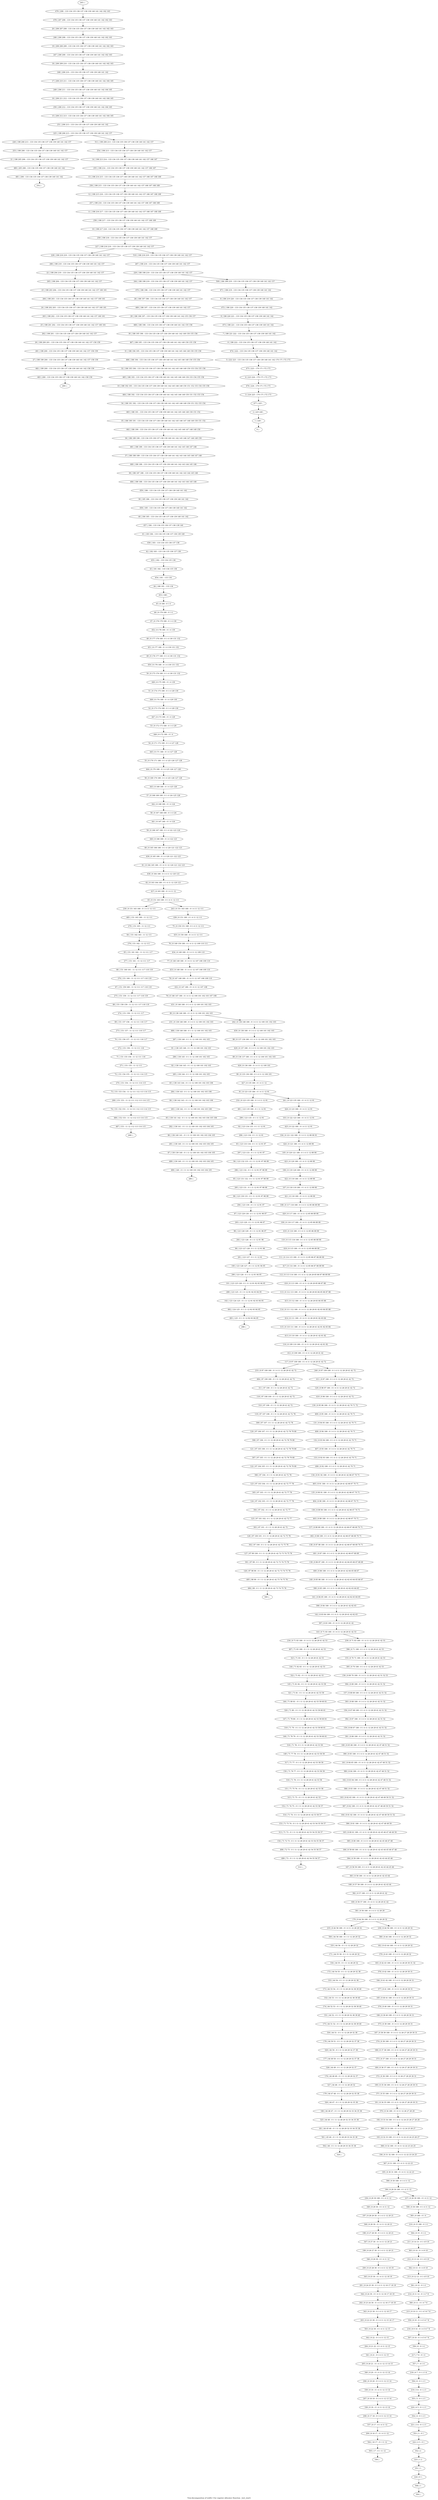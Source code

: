digraph G {
graph [label="Tree-decomposition of width 3 for register allocator (function _test_start)"]
0[label="0 | : "];
1[label="1 | 226 : "];
2[label="2 | 225 226 : "];
3[label="3 | 224 225 : 170 171 172 173 "];
4[label="4 | 223 224 : 170 171 172 173 "];
5[label="5 | 222 223 : 133 134 135 136 137 138 139 140 141 142 170 171 172 173 "];
6[label="6 | 186 222 : 133 134 135 136 137 138 139 140 141 142 "];
7[label="7 | 186 221 222 : 133 134 135 136 137 138 139 140 141 142 "];
8[label="8 | 186 220 221 : 133 134 135 136 137 138 139 140 141 142 "];
9[label="9 | 186 219 220 : 133 134 135 136 137 138 139 140 141 142 "];
10[label="10 | 198 217 218 : 133 134 135 136 137 138 139 140 141 142 157 168 169 "];
11[label="11 | 198 216 217 : 133 134 135 136 137 138 139 140 141 142 157 166 167 168 169 "];
12[label="12 | 198 215 216 : 133 134 135 136 137 138 139 140 141 142 157 166 167 168 169 "];
13[label="13 | 198 214 215 : 133 134 135 136 137 138 139 140 141 142 157 166 167 168 169 "];
14[label="14 | 198 213 214 : 133 134 135 136 137 138 139 140 141 142 157 166 167 "];
15[label="15 | 206 212 213 : 133 134 135 136 137 138 139 140 141 142 164 165 "];
16[label="16 | 206 211 212 : 133 134 135 136 137 138 139 140 141 142 164 165 "];
17[label="17 | 206 210 211 : 133 134 135 136 137 138 139 140 141 142 164 165 "];
18[label="18 | 206 209 210 : 133 134 135 136 137 138 139 140 141 142 162 163 "];
19[label="19 | 206 208 209 : 133 134 135 136 137 138 139 140 141 142 162 163 "];
20[label="20 | 206 207 208 : 133 134 135 136 137 138 139 140 141 142 162 163 "];
21[label="21 | 198 205 206 : 133 134 135 136 137 138 139 140 141 142 157 "];
22[label="22 | 198 204 219 : 133 134 135 136 137 138 139 140 141 142 157 "];
23[label="23 | 198 203 204 : 133 134 135 136 137 138 139 140 141 142 157 160 161 "];
24[label="24 | 198 202 203 : 133 134 135 136 137 138 139 140 141 142 157 160 161 "];
25[label="25 | 198 201 202 : 133 134 135 136 137 138 139 140 141 142 157 160 161 "];
26[label="26 | 198 200 201 : 133 134 135 136 137 138 139 140 141 142 157 158 159 "];
27[label="27 | 198 199 200 : 133 134 135 136 137 138 139 140 141 142 157 158 159 "];
28[label="28 | 186 197 198 : 133 134 135 136 137 138 139 140 141 142 157 "];
29[label="29 | 186 196 197 : 133 134 135 136 137 138 139 140 141 142 155 156 157 "];
30[label="30 | 186 195 196 : 133 134 135 136 137 138 139 140 141 142 149 150 155 156 "];
31[label="31 | 186 194 195 : 133 134 135 136 137 138 139 140 141 142 145 146 149 150 155 156 "];
32[label="32 | 186 193 194 : 133 134 135 136 137 138 139 140 141 142 145 146 149 150 153 154 155 156 "];
33[label="33 | 186 192 193 : 133 134 135 136 137 138 139 140 141 142 145 146 149 150 151 152 153 154 155 156 "];
34[label="34 | 186 191 192 : 133 134 135 136 137 138 139 140 141 142 145 146 149 150 151 152 153 154 "];
35[label="35 | 186 190 191 : 133 134 135 136 137 138 139 140 141 142 145 146 147 148 149 150 151 152 "];
36[label="36 | 186 189 190 : 133 134 135 136 137 138 139 140 141 142 145 146 147 148 149 150 "];
37[label="37 | 186 188 189 : 133 134 135 136 137 138 139 140 141 142 143 144 145 146 147 148 "];
38[label="38 | 186 187 188 : 133 134 135 136 137 138 139 140 141 142 143 144 145 146 "];
39[label="39 | 185 186 : 133 134 135 136 137 138 139 140 141 142 "];
40[label="40 | 184 185 : 133 134 135 136 137 138 139 140 141 142 "];
41[label="41 | 183 184 : 133 134 135 136 137 138 139 140 "];
42[label="42 | 182 183 : 133 134 135 136 137 138 "];
43[label="43 | 181 182 : 133 134 135 136 "];
44[label="44 | 180 181 : 133 134 "];
45[label="45 | 8 180 : 0 1 4 "];
46[label="46 | 8 179 180 : 0 1 4 "];
47[label="47 | 8 178 179 180 : 0 1 4 130 "];
48[label="48 | 8 177 178 180 : 0 1 4 130 131 132 "];
49[label="49 | 8 176 177 180 : 0 1 4 130 131 132 "];
50[label="50 | 8 175 176 180 : 0 1 4 130 131 132 "];
51[label="51 | 8 174 175 180 : 0 1 4 129 130 "];
52[label="52 | 8 173 174 180 : 0 1 4 129 130 "];
53[label="53 | 8 172 173 180 : 0 1 4 129 "];
54[label="54 | 8 171 172 180 : 0 1 4 127 128 "];
55[label="55 | 8 170 171 180 : 0 1 4 125 126 127 128 "];
56[label="56 | 8 169 170 180 : 0 1 4 125 126 127 128 "];
57[label="57 | 8 168 169 180 : 0 1 4 124 125 126 "];
58[label="58 | 8 167 168 180 : 0 1 4 124 "];
59[label="59 | 8 166 167 180 : 0 1 4 122 123 124 "];
60[label="60 | 8 165 166 180 : 0 1 4 120 121 122 123 "];
61[label="61 | 8 164 165 180 : 0 1 4 11 12 120 121 122 123 "];
62[label="62 | 8 163 164 180 : 0 1 4 11 12 120 121 "];
63[label="63 | 8 151 163 180 : 0 1 4 11 12 111 "];
64[label="64 | 151 162 163 : 11 12 111 "];
65[label="65 | 151 161 162 : 11 12 111 117 "];
66[label="66 | 151 160 161 : 11 12 111 117 118 119 "];
67[label="67 | 151 159 160 : 11 12 111 117 118 119 "];
68[label="68 | 151 158 159 : 11 12 111 117 118 119 "];
69[label="69 | 151 157 158 : 11 12 111 116 117 "];
70[label="70 | 151 156 157 : 11 12 111 116 117 "];
71[label="71 | 151 155 156 : 11 12 111 116 "];
72[label="72 | 151 154 155 : 11 12 111 114 115 "];
73[label="73 | 151 153 154 : 11 12 111 112 113 114 115 "];
74[label="74 | 151 152 153 : 11 12 111 112 113 114 115 "];
75[label="75 | 8 150 151 180 : 0 1 4 11 12 111 "];
76[label="76 | 8 149 150 180 : 0 1 4 11 12 109 110 111 "];
77[label="77 | 8 148 149 180 : 0 1 4 11 12 107 108 109 110 "];
78[label="78 | 8 147 148 180 : 0 1 4 11 12 107 108 109 110 "];
79[label="79 | 8 146 147 180 : 0 1 4 11 12 100 101 102 103 107 108 "];
80[label="80 | 8 138 146 180 : 0 1 4 11 12 100 101 102 103 "];
81[label="81 | 138 145 146 : 0 1 11 12 100 101 102 103 "];
82[label="82 | 138 144 145 : 0 1 11 12 100 101 102 103 "];
83[label="83 | 138 143 144 : 0 1 11 12 100 101 102 103 106 "];
84[label="84 | 138 142 143 : 0 1 11 12 100 101 102 103 106 "];
85[label="85 | 138 141 142 : 0 1 11 12 100 101 102 103 104 105 106 "];
86[label="86 | 138 140 141 : 0 1 11 12 100 101 102 103 104 105 "];
87[label="87 | 138 139 140 : 0 1 11 12 100 101 102 103 104 105 "];
88[label="88 | 8 137 138 180 : 0 1 4 11 12 100 101 102 103 "];
89[label="89 | 8 136 137 180 : 0 1 4 11 12 100 101 102 103 "];
90[label="90 | 8 135 136 180 : 0 1 4 11 12 100 101 "];
91[label="91 | 8 123 135 180 : 0 1 4 11 12 91 "];
92[label="92 | 123 134 135 : 0 1 11 12 91 "];
93[label="93 | 123 133 134 : 0 1 11 12 91 97 "];
94[label="94 | 123 132 133 : 0 1 11 12 91 97 98 99 "];
95[label="95 | 123 131 132 : 0 1 11 12 91 97 98 99 "];
96[label="96 | 123 130 131 : 0 1 11 12 91 97 98 99 "];
97[label="97 | 123 129 130 : 0 1 11 12 91 96 97 "];
98[label="98 | 123 128 129 : 0 1 11 12 91 96 97 "];
99[label="99 | 123 127 128 : 0 1 11 12 91 96 "];
100[label="100 | 123 126 127 : 0 1 11 12 91 94 95 "];
101[label="101 | 123 125 126 : 0 1 11 12 91 92 93 94 95 "];
102[label="102 | 123 124 125 : 0 1 11 12 91 92 93 94 95 "];
103[label="103 | 8 122 123 180 : 0 1 4 11 12 91 "];
104[label="104 | 8 121 122 180 : 0 1 4 11 12 89 90 91 "];
105[label="105 | 8 120 121 180 : 0 1 4 11 12 89 90 "];
106[label="106 | 8 119 120 180 : 0 1 4 11 12 89 90 "];
107[label="107 | 8 118 119 180 : 0 1 4 11 12 89 90 "];
108[label="108 | 8 117 118 180 : 0 1 4 11 12 85 86 89 90 "];
109[label="109 | 8 116 117 180 : 0 1 4 11 12 85 86 89 90 "];
110[label="110 | 8 115 116 180 : 0 1 4 11 12 85 86 89 90 "];
111[label="111 | 8 114 115 180 : 0 1 4 11 12 85 86 87 88 89 90 "];
112[label="112 | 8 113 114 180 : 0 1 4 11 12 28 29 85 86 87 88 89 90 "];
113[label="113 | 8 112 113 180 : 0 1 4 11 12 28 29 83 84 85 86 87 88 "];
114[label="114 | 8 111 112 180 : 0 1 4 11 12 28 29 81 82 83 84 85 86 "];
115[label="115 | 8 110 111 180 : 0 1 4 11 12 28 29 41 42 81 82 83 84 "];
116[label="116 | 8 109 110 180 : 0 1 4 11 12 28 29 41 42 81 82 "];
117[label="117 | 8 97 109 180 : 0 1 4 11 12 28 29 41 42 72 "];
118[label="118 | 97 108 109 : 0 1 11 12 28 29 41 42 72 "];
119[label="119 | 97 107 108 : 0 1 11 12 28 29 41 42 72 78 "];
120[label="120 | 97 106 107 : 0 1 11 12 28 29 41 42 72 78 79 80 "];
121[label="121 | 97 105 106 : 0 1 11 12 28 29 41 42 72 78 79 80 "];
122[label="122 | 97 104 105 : 0 1 11 12 28 29 41 42 72 78 79 80 "];
123[label="123 | 97 103 104 : 0 1 11 12 28 29 41 42 72 77 78 "];
124[label="124 | 97 102 103 : 0 1 11 12 28 29 41 42 72 77 78 "];
125[label="125 | 97 101 102 : 0 1 11 12 28 29 41 42 72 77 "];
126[label="126 | 97 100 101 : 0 1 11 12 28 29 41 42 72 75 76 "];
127[label="127 | 97 99 100 : 0 1 11 12 28 29 41 42 72 73 74 75 76 "];
128[label="128 | 97 98 99 : 0 1 11 12 28 29 41 42 72 73 74 75 76 "];
129[label="129 | 8 96 97 180 : 0 1 4 11 12 28 29 41 42 72 "];
130[label="130 | 8 95 96 180 : 0 1 4 11 12 28 29 41 42 70 71 72 "];
131[label="131 | 8 94 95 180 : 0 1 4 11 12 28 29 41 42 70 71 "];
132[label="132 | 8 93 94 180 : 0 1 4 11 12 28 29 41 42 70 71 "];
133[label="133 | 8 92 93 180 : 0 1 4 11 12 28 29 41 42 70 71 "];
134[label="134 | 8 91 92 180 : 0 1 4 11 12 28 29 41 42 66 67 70 71 "];
135[label="135 | 8 90 91 180 : 0 1 4 11 12 28 29 41 42 66 67 70 71 "];
136[label="136 | 8 89 90 180 : 0 1 4 11 12 28 29 41 42 66 67 70 71 "];
137[label="137 | 8 88 89 180 : 0 1 4 11 12 28 29 41 42 66 67 68 69 70 71 "];
138[label="138 | 8 87 88 180 : 0 1 4 11 12 28 29 41 42 66 67 68 69 70 71 "];
139[label="139 | 8 86 87 180 : 0 1 4 11 12 28 29 41 42 64 65 66 67 68 69 "];
140[label="140 | 8 85 86 180 : 0 1 4 11 12 28 29 41 42 62 63 64 65 66 67 "];
141[label="141 | 8 84 85 180 : 0 1 4 11 12 28 29 41 42 62 63 64 65 "];
142[label="142 | 8 83 84 180 : 0 1 4 11 12 28 29 41 42 62 63 "];
143[label="143 | 8 71 83 180 : 0 1 4 11 12 28 29 41 42 53 "];
144[label="144 | 71 82 83 : 0 1 11 12 28 29 41 42 53 "];
145[label="145 | 71 81 82 : 0 1 11 12 28 29 41 42 53 59 "];
146[label="146 | 71 80 81 : 0 1 11 12 28 29 41 42 53 59 60 61 "];
147[label="147 | 71 79 80 : 0 1 11 12 28 29 41 42 53 59 60 61 "];
148[label="148 | 71 78 79 : 0 1 11 12 28 29 41 42 53 59 60 61 "];
149[label="149 | 71 77 78 : 0 1 11 12 28 29 41 42 53 58 59 "];
150[label="150 | 71 76 77 : 0 1 11 12 28 29 41 42 53 58 59 "];
151[label="151 | 71 75 76 : 0 1 11 12 28 29 41 42 53 58 "];
152[label="152 | 71 74 75 : 0 1 11 12 28 29 41 42 53 56 57 "];
153[label="153 | 71 73 74 : 0 1 11 12 28 29 41 42 53 54 55 56 57 "];
154[label="154 | 71 72 73 : 0 1 11 12 28 29 41 42 53 54 55 56 57 "];
155[label="155 | 8 70 71 180 : 0 1 4 11 12 28 29 41 42 53 "];
156[label="156 | 8 69 70 180 : 0 1 4 11 12 28 29 41 42 51 52 53 "];
157[label="157 | 8 68 69 180 : 0 1 4 11 12 28 29 41 42 51 52 "];
158[label="158 | 8 67 68 180 : 0 1 4 11 12 28 29 41 42 51 52 "];
159[label="159 | 8 66 67 180 : 0 1 4 11 12 28 29 41 42 51 52 "];
160[label="160 | 8 65 66 180 : 0 1 4 11 12 28 29 41 42 47 48 51 52 "];
161[label="161 | 8 64 65 180 : 0 1 4 11 12 28 29 41 42 47 48 51 52 "];
162[label="162 | 8 63 64 180 : 0 1 4 11 12 28 29 41 42 47 48 51 52 "];
163[label="163 | 8 62 63 180 : 0 1 4 11 12 28 29 41 42 47 48 49 50 51 52 "];
164[label="164 | 8 61 62 180 : 0 1 4 11 12 28 29 41 42 47 48 49 50 51 52 "];
165[label="165 | 8 60 61 180 : 0 1 4 11 12 28 29 41 42 45 46 47 48 49 50 "];
166[label="166 | 8 59 60 180 : 0 1 4 11 12 28 29 41 42 43 44 45 46 47 48 "];
167[label="167 | 8 58 59 180 : 0 1 4 11 12 28 29 41 42 43 44 45 46 "];
168[label="168 | 8 57 58 180 : 0 1 4 11 12 28 29 41 42 43 44 "];
169[label="169 | 8 56 57 180 : 0 1 4 11 12 28 29 41 42 "];
170[label="170 | 8 44 56 180 : 0 1 4 11 12 28 29 32 "];
171[label="171 | 44 55 56 : 0 1 11 12 28 29 32 "];
172[label="172 | 44 54 55 : 0 1 11 12 28 29 32 38 "];
173[label="173 | 44 53 54 : 0 1 11 12 28 29 32 38 39 40 "];
174[label="174 | 44 52 53 : 0 1 11 12 28 29 32 38 39 40 "];
175[label="175 | 44 51 52 : 0 1 11 12 28 29 32 38 39 40 "];
176[label="176 | 44 50 51 : 0 1 11 12 28 29 32 37 38 "];
177[label="177 | 44 49 50 : 0 1 11 12 28 29 32 37 38 "];
178[label="178 | 44 48 49 : 0 1 11 12 28 29 32 37 "];
179[label="179 | 44 47 48 : 0 1 11 12 28 29 32 35 36 "];
180[label="180 | 44 46 47 : 0 1 11 12 28 29 32 33 34 35 36 "];
181[label="181 | 44 45 46 : 0 1 11 12 28 29 32 33 34 35 36 "];
182[label="182 | 8 43 44 180 : 0 1 4 11 12 28 29 32 "];
183[label="183 | 8 42 43 180 : 0 1 4 11 12 28 29 30 31 32 "];
184[label="184 | 8 41 42 180 : 0 1 4 11 12 28 29 30 31 "];
185[label="185 | 8 40 41 180 : 0 1 4 11 12 28 29 30 31 "];
186[label="186 | 8 39 40 180 : 0 1 4 11 12 28 29 30 31 "];
187[label="187 | 8 38 39 180 : 0 1 4 11 12 26 27 28 29 30 31 "];
188[label="188 | 8 37 38 180 : 0 1 4 11 12 26 27 28 29 30 31 "];
189[label="189 | 8 36 37 180 : 0 1 4 11 12 26 27 28 29 30 31 "];
190[label="190 | 8 35 36 180 : 0 1 4 11 12 26 27 28 29 30 31 "];
191[label="191 | 8 34 35 180 : 0 1 4 11 12 26 27 28 29 30 31 "];
192[label="192 | 8 33 34 180 : 0 1 4 11 12 24 25 26 27 28 29 "];
193[label="193 | 8 32 33 180 : 0 1 4 11 12 22 23 24 25 26 27 "];
194[label="194 | 8 31 32 180 : 0 1 4 11 12 22 23 24 25 "];
195[label="195 | 8 30 31 180 : 0 1 4 11 12 22 23 "];
196[label="196 | 8 29 30 180 : 0 1 4 11 12 "];
197[label="197 | 8 28 29 30 : 0 1 4 11 12 20 21 "];
198[label="198 | 8 27 28 30 : 0 1 4 11 12 20 21 "];
199[label="199 | 8 26 27 30 : 0 1 4 11 12 20 21 "];
200[label="200 | 8 25 26 30 : 0 1 4 11 12 18 19 "];
201[label="201 | 8 24 25 30 : 0 1 4 11 12 16 17 18 19 "];
202[label="202 | 8 23 24 30 : 0 1 4 11 12 16 17 18 19 "];
203[label="203 | 8 22 23 30 : 0 1 4 11 12 15 16 17 "];
204[label="204 | 8 21 22 : 0 1 4 11 12 15 "];
205[label="205 | 8 20 21 : 0 1 4 11 12 13 14 15 "];
206[label="206 | 8 19 20 : 0 1 4 11 12 13 14 "];
207[label="207 | 8 18 19 : 0 1 4 11 12 13 14 "];
208[label="208 | 8 17 18 : 0 1 4 11 12 13 14 "];
209[label="209 | 8 16 17 : 0 1 4 11 12 "];
210[label="210 | 8 15 180 : 0 1 4 "];
211[label="211 | 8 14 15 : 0 1 4 9 10 "];
212[label="212 | 8 13 14 : 0 1 4 9 10 "];
213[label="213 | 8 12 13 : 0 1 4 9 10 "];
214[label="214 | 8 11 12 : 0 1 4 7 8 "];
215[label="215 | 8 10 11 : 0 1 4 5 6 7 8 "];
216[label="216 | 8 9 10 : 0 1 4 5 6 7 8 "];
217[label="217 | 7 8 : 0 1 4 "];
218[label="218 | 6 7 : 0 1 2 3 4 "];
219[label="219 | 5 6 : 0 1 2 3 "];
220[label="220 | 4 5 : 0 1 2 3 "];
221[label="221 | 3 4 : 0 1 2 3 "];
222[label="222 | 2 3 : 0 1 "];
223[label="223 | 1 2 : "];
224[label="224 | 0 1 : "];
225[label="225 | 198 206 213 : 133 134 135 136 137 138 139 140 141 142 157 "];
226[label="226 | 198 206 213 : 133 134 135 136 137 138 139 140 141 142 157 "];
227[label="227 | 198 218 219 : 133 134 135 136 137 138 139 140 141 142 157 "];
228[label="228 | 198 218 219 : 133 134 135 136 137 138 139 140 141 142 157 "];
229[label="229 | 186 198 219 : 133 134 135 136 137 138 139 140 141 142 157 "];
230[label="230 | 8 151 163 180 : 0 1 4 11 12 111 "];
231[label="231 | 8 138 146 180 : 0 1 4 11 12 100 101 102 103 "];
232[label="232 | 8 123 135 180 : 0 1 4 11 12 91 "];
233[label="233 | 8 97 109 180 : 0 1 4 11 12 28 29 41 42 72 "];
234[label="234 | 8 71 83 180 : 0 1 4 11 12 28 29 41 42 53 "];
235[label="235 | 8 44 56 180 : 0 1 4 11 12 28 29 32 "];
236[label="236 | 8 29 30 180 : 0 1 4 11 12 "];
237[label="237 | 8 29 30 180 : 0 1 4 11 12 "];
238[label="238 | 8 44 56 180 : 0 1 4 11 12 28 29 32 "];
239[label="239 | 8 71 83 180 : 0 1 4 11 12 28 29 41 42 53 "];
240[label="240 | 8 97 109 180 : 0 1 4 11 12 28 29 41 42 72 "];
241[label="241 | 8 123 135 180 : 0 1 4 11 12 91 "];
242[label="242 | 8 138 146 180 : 0 1 4 11 12 100 101 102 103 "];
243[label="243 | 8 151 163 180 : 0 1 4 11 12 111 "];
244[label="244 | 186 198 219 : 133 134 135 136 137 138 139 140 141 142 157 "];
245[label="245 | : "];
246[label="246 | 206 208 : 133 134 135 136 137 138 139 140 141 142 162 163 "];
247[label="247 | 206 209 : 133 134 135 136 137 138 139 140 141 142 162 163 "];
248[label="248 | 206 210 : 133 134 135 136 137 138 139 140 141 142 "];
249[label="249 | 206 211 : 133 134 135 136 137 138 139 140 141 142 164 165 "];
250[label="250 | 206 212 : 133 134 135 136 137 138 139 140 141 142 164 165 "];
251[label="251 | 206 213 : 133 134 135 136 137 138 139 140 141 142 "];
252[label="252 | : "];
253[label="253 | 198 206 : 133 134 135 136 137 138 139 140 141 142 157 "];
254[label="254 | 198 213 : 133 134 135 136 137 138 139 140 141 142 157 "];
255[label="255 | 198 214 : 133 134 135 136 137 138 139 140 141 142 157 166 167 "];
256[label="256 | 198 215 : 133 134 135 136 137 138 139 140 141 142 157 166 167 168 169 "];
257[label="257 | 198 216 : 133 134 135 136 137 138 139 140 141 142 157 166 167 168 169 "];
258[label="258 | 198 217 : 133 134 135 136 137 138 139 140 141 142 157 168 169 "];
259[label="259 | 198 218 : 133 134 135 136 137 138 139 140 141 142 157 "];
260[label="260 | : "];
261[label="261 | 198 200 : 133 134 135 136 137 138 139 140 141 142 157 158 159 "];
262[label="262 | 198 201 : 133 134 135 136 137 138 139 140 141 142 157 "];
263[label="263 | 198 202 : 133 134 135 136 137 138 139 140 141 142 157 160 161 "];
264[label="264 | 198 203 : 133 134 135 136 137 138 139 140 141 142 157 160 161 "];
265[label="265 | 198 204 : 133 134 135 136 137 138 139 140 141 142 157 "];
266[label="266 | 198 219 : 133 134 135 136 137 138 139 140 141 142 157 "];
267[label="267 | 198 219 : 133 134 135 136 137 138 139 140 141 142 157 "];
268[label="268 | : "];
269[label="269 | 151 153 : 11 12 111 112 113 114 115 "];
270[label="270 | 151 154 : 11 12 111 114 115 "];
271[label="271 | 151 155 : 11 12 111 "];
272[label="272 | 151 156 : 11 12 111 116 "];
273[label="273 | 151 157 : 11 12 111 116 117 "];
274[label="274 | 151 158 : 11 12 111 117 "];
275[label="275 | 151 159 : 11 12 111 117 118 119 "];
276[label="276 | 151 160 : 11 12 111 117 118 119 "];
277[label="277 | 151 161 : 11 12 111 117 "];
278[label="278 | 151 162 : 11 12 111 "];
279[label="279 | 151 163 : 11 12 111 "];
280[label="280 | : "];
281[label="281 | 138 140 : 0 1 11 12 100 101 102 103 104 105 "];
282[label="282 | 138 141 : 0 1 11 12 100 101 102 103 104 105 "];
283[label="283 | 138 142 : 0 1 11 12 100 101 102 103 106 "];
284[label="284 | 138 143 : 0 1 11 12 100 101 102 103 106 "];
285[label="285 | 138 144 : 0 1 11 12 100 101 102 103 "];
286[label="286 | 138 145 : 0 1 11 12 100 101 102 103 "];
287[label="287 | 138 146 : 0 1 11 12 100 101 102 103 "];
288[label="288 | : "];
289[label="289 | 123 125 : 0 1 11 12 91 92 93 94 95 "];
290[label="290 | 123 126 : 0 1 11 12 91 94 95 "];
291[label="291 | 123 127 : 0 1 11 12 91 "];
292[label="292 | 123 128 : 0 1 11 12 91 96 "];
293[label="293 | 123 129 : 0 1 11 12 91 96 97 "];
294[label="294 | 123 130 : 0 1 11 12 91 97 "];
295[label="295 | 123 131 : 0 1 11 12 91 97 98 99 "];
296[label="296 | 123 132 : 0 1 11 12 91 97 98 99 "];
297[label="297 | 123 133 : 0 1 11 12 91 97 "];
298[label="298 | 123 134 : 0 1 11 12 91 "];
299[label="299 | 123 135 : 0 1 11 12 91 "];
300[label="300 | : "];
301[label="301 | 97 99 : 0 1 11 12 28 29 41 42 72 73 74 75 76 "];
302[label="302 | 97 100 : 0 1 11 12 28 29 41 42 72 75 76 "];
303[label="303 | 97 101 : 0 1 11 12 28 29 41 42 72 "];
304[label="304 | 97 102 : 0 1 11 12 28 29 41 42 72 77 "];
305[label="305 | 97 103 : 0 1 11 12 28 29 41 42 72 77 78 "];
306[label="306 | 97 104 : 0 1 11 12 28 29 41 42 72 78 "];
307[label="307 | 97 105 : 0 1 11 12 28 29 41 42 72 78 79 80 "];
308[label="308 | 97 106 : 0 1 11 12 28 29 41 42 72 78 79 80 "];
309[label="309 | 97 107 : 0 1 11 12 28 29 41 42 72 78 "];
310[label="310 | 97 108 : 0 1 11 12 28 29 41 42 72 "];
311[label="311 | 97 109 : 0 1 11 12 28 29 41 42 72 "];
312[label="312 | : "];
313[label="313 | 71 73 : 0 1 11 12 28 29 41 42 53 54 55 56 57 "];
314[label="314 | 71 74 : 0 1 11 12 28 29 41 42 53 56 57 "];
315[label="315 | 71 75 : 0 1 11 12 28 29 41 42 53 "];
316[label="316 | 71 76 : 0 1 11 12 28 29 41 42 53 58 "];
317[label="317 | 71 77 : 0 1 11 12 28 29 41 42 53 58 59 "];
318[label="318 | 71 78 : 0 1 11 12 28 29 41 42 53 59 "];
319[label="319 | 71 79 : 0 1 11 12 28 29 41 42 53 59 60 61 "];
320[label="320 | 71 80 : 0 1 11 12 28 29 41 42 53 59 60 61 "];
321[label="321 | 71 81 : 0 1 11 12 28 29 41 42 53 59 "];
322[label="322 | 71 82 : 0 1 11 12 28 29 41 42 53 "];
323[label="323 | 71 83 : 0 1 11 12 28 29 41 42 53 "];
324[label="324 | : "];
325[label="325 | 44 46 : 0 1 11 12 28 29 32 33 34 35 36 "];
326[label="326 | 44 47 : 0 1 11 12 28 29 32 35 36 "];
327[label="327 | 44 48 : 0 1 11 12 28 29 32 "];
328[label="328 | 44 49 : 0 1 11 12 28 29 32 37 "];
329[label="329 | 44 50 : 0 1 11 12 28 29 32 37 38 "];
330[label="330 | 44 51 : 0 1 11 12 28 29 32 38 "];
331[label="331 | 44 52 : 0 1 11 12 28 29 32 38 39 40 "];
332[label="332 | 44 53 : 0 1 11 12 28 29 32 38 39 40 "];
333[label="333 | 44 54 : 0 1 11 12 28 29 32 38 "];
334[label="334 | 44 55 : 0 1 11 12 28 29 32 "];
335[label="335 | 44 56 : 0 1 11 12 28 29 32 "];
336[label="336 | : "];
337[label="337 | 8 17 : 0 1 4 11 12 "];
338[label="338 | 8 18 : 0 1 4 11 12 13 14 "];
339[label="339 | 8 19 : 0 1 4 11 12 13 14 "];
340[label="340 | 8 20 : 0 1 4 11 12 13 14 "];
341[label="341 | 8 21 : 0 1 4 11 12 15 "];
342[label="342 | 8 22 : 0 1 4 11 12 15 "];
343[label="343 | 8 23 30 : 0 1 4 11 12 16 17 "];
344[label="344 | 8 24 30 : 0 1 4 11 12 16 17 18 19 "];
345[label="345 | 8 25 30 : 0 1 4 11 12 18 19 "];
346[label="346 | 8 26 30 : 0 1 4 11 12 "];
347[label="347 | 8 27 30 : 0 1 4 11 12 20 21 "];
348[label="348 | 8 28 30 : 0 1 4 11 12 20 21 "];
349[label="349 | 8 29 30 : 0 1 4 11 12 "];
350[label="350 | : "];
351[label="351 | 1 : "];
352[label="352 | 2 : "];
353[label="353 | 3 : 0 1 "];
354[label="354 | 4 : 0 1 2 3 "];
355[label="355 | 5 : 0 1 2 3 "];
356[label="356 | 6 : 0 1 2 3 "];
357[label="357 | 7 : 0 1 4 "];
358[label="358 | 8 : 0 1 4 "];
359[label="359 | 8 10 : 0 1 4 5 6 7 8 "];
360[label="360 | 8 11 : 0 1 4 7 8 "];
361[label="361 | 8 12 : 0 1 4 "];
362[label="362 | 8 13 : 0 1 4 9 10 "];
363[label="363 | 8 14 : 0 1 4 9 10 "];
364[label="364 | 8 15 : 0 1 4 "];
365[label="365 | 8 180 : 0 1 4 "];
366[label="366 | 8 30 180 : 0 1 4 11 12 "];
367[label="367 | 8 31 180 : 0 1 4 11 12 22 23 "];
368[label="368 | 8 32 180 : 0 1 4 11 12 22 23 24 25 "];
369[label="369 | 8 33 180 : 0 1 4 11 12 24 25 26 27 "];
370[label="370 | 8 34 180 : 0 1 4 11 12 26 27 28 29 "];
371[label="371 | 8 35 180 : 0 1 4 11 12 26 27 28 29 30 31 "];
372[label="372 | 8 36 180 : 0 1 4 11 12 26 27 28 29 30 31 "];
373[label="373 | 8 37 180 : 0 1 4 11 12 26 27 28 29 30 31 "];
374[label="374 | 8 38 180 : 0 1 4 11 12 26 27 28 29 30 31 "];
375[label="375 | 8 39 180 : 0 1 4 11 12 28 29 30 31 "];
376[label="376 | 8 40 180 : 0 1 4 11 12 28 29 30 31 "];
377[label="377 | 8 41 180 : 0 1 4 11 12 28 29 30 31 "];
378[label="378 | 8 42 180 : 0 1 4 11 12 28 29 30 31 "];
379[label="379 | 8 43 180 : 0 1 4 11 12 28 29 32 "];
380[label="380 | 8 44 180 : 0 1 4 11 12 28 29 32 "];
381[label="381 | 8 56 180 : 0 1 4 11 12 28 29 "];
382[label="382 | 8 57 180 : 0 1 4 11 12 28 29 41 42 "];
383[label="383 | 8 58 180 : 0 1 4 11 12 28 29 41 42 43 44 "];
384[label="384 | 8 59 180 : 0 1 4 11 12 28 29 41 42 43 44 45 46 "];
385[label="385 | 8 60 180 : 0 1 4 11 12 28 29 41 42 45 46 47 48 "];
386[label="386 | 8 61 180 : 0 1 4 11 12 28 29 41 42 47 48 49 50 "];
387[label="387 | 8 62 180 : 0 1 4 11 12 28 29 41 42 47 48 49 50 51 52 "];
388[label="388 | 8 63 180 : 0 1 4 11 12 28 29 41 42 47 48 51 52 "];
389[label="389 | 8 64 180 : 0 1 4 11 12 28 29 41 42 47 48 51 52 "];
390[label="390 | 8 65 180 : 0 1 4 11 12 28 29 41 42 47 48 51 52 "];
391[label="391 | 8 66 180 : 0 1 4 11 12 28 29 41 42 51 52 "];
392[label="392 | 8 67 180 : 0 1 4 11 12 28 29 41 42 51 52 "];
393[label="393 | 8 68 180 : 0 1 4 11 12 28 29 41 42 51 52 "];
394[label="394 | 8 69 180 : 0 1 4 11 12 28 29 41 42 51 52 "];
395[label="395 | 8 70 180 : 0 1 4 11 12 28 29 41 42 53 "];
396[label="396 | 8 71 180 : 0 1 4 11 12 28 29 41 42 53 "];
397[label="397 | 8 83 180 : 0 1 4 11 12 28 29 41 42 "];
398[label="398 | 8 84 180 : 0 1 4 11 12 28 29 41 42 62 63 "];
399[label="399 | 8 85 180 : 0 1 4 11 12 28 29 41 42 62 63 64 65 "];
400[label="400 | 8 86 180 : 0 1 4 11 12 28 29 41 42 64 65 66 67 "];
401[label="401 | 8 87 180 : 0 1 4 11 12 28 29 41 42 66 67 68 69 "];
402[label="402 | 8 88 180 : 0 1 4 11 12 28 29 41 42 66 67 68 69 70 71 "];
403[label="403 | 8 89 180 : 0 1 4 11 12 28 29 41 42 66 67 70 71 "];
404[label="404 | 8 90 180 : 0 1 4 11 12 28 29 41 42 66 67 70 71 "];
405[label="405 | 8 91 180 : 0 1 4 11 12 28 29 41 42 66 67 70 71 "];
406[label="406 | 8 92 180 : 0 1 4 11 12 28 29 41 42 70 71 "];
407[label="407 | 8 93 180 : 0 1 4 11 12 28 29 41 42 70 71 "];
408[label="408 | 8 94 180 : 0 1 4 11 12 28 29 41 42 70 71 "];
409[label="409 | 8 95 180 : 0 1 4 11 12 28 29 41 42 70 71 "];
410[label="410 | 8 96 180 : 0 1 4 11 12 28 29 41 42 72 "];
411[label="411 | 8 97 180 : 0 1 4 11 12 28 29 41 42 72 "];
412[label="412 | 8 109 180 : 0 1 4 11 12 28 29 41 42 "];
413[label="413 | 8 110 180 : 0 1 4 11 12 28 29 41 42 81 82 "];
414[label="414 | 8 111 180 : 0 1 4 11 12 28 29 81 82 83 84 "];
415[label="415 | 8 112 180 : 0 1 4 11 12 28 29 83 84 85 86 "];
416[label="416 | 8 113 180 : 0 1 4 11 12 28 29 85 86 87 88 "];
417[label="417 | 8 114 180 : 0 1 4 11 12 85 86 87 88 89 90 "];
418[label="418 | 8 115 180 : 0 1 4 11 12 85 86 89 90 "];
419[label="419 | 8 116 180 : 0 1 4 11 12 85 86 89 90 "];
420[label="420 | 8 117 180 : 0 1 4 11 12 85 86 89 90 "];
421[label="421 | 8 118 180 : 0 1 4 11 12 89 90 "];
422[label="422 | 8 119 180 : 0 1 4 11 12 89 90 "];
423[label="423 | 8 120 180 : 0 1 4 11 12 89 90 "];
424[label="424 | 8 121 180 : 0 1 4 11 12 89 90 "];
425[label="425 | 8 122 180 : 0 1 4 11 12 91 "];
426[label="426 | 8 123 180 : 0 1 4 11 12 91 "];
427[label="427 | 8 135 180 : 0 1 4 11 12 "];
428[label="428 | 8 136 180 : 0 1 4 11 12 100 101 "];
429[label="429 | 8 137 180 : 0 1 4 11 12 100 101 102 103 "];
430[label="430 | 8 138 180 : 0 1 4 11 12 100 101 102 103 "];
431[label="431 | 8 146 180 : 0 1 4 11 12 100 101 102 103 "];
432[label="432 | 8 147 180 : 0 1 4 11 12 107 108 "];
433[label="433 | 8 148 180 : 0 1 4 11 12 107 108 109 110 "];
434[label="434 | 8 149 180 : 0 1 4 11 12 109 110 "];
435[label="435 | 8 150 180 : 0 1 4 11 12 111 "];
436[label="436 | 8 151 180 : 0 1 4 11 12 111 "];
437[label="437 | 8 163 180 : 0 1 4 11 12 "];
438[label="438 | 8 164 180 : 0 1 4 11 12 120 121 "];
439[label="439 | 8 165 180 : 0 1 4 120 121 122 123 "];
440[label="440 | 8 166 180 : 0 1 4 122 123 "];
441[label="441 | 8 167 180 : 0 1 4 124 "];
442[label="442 | 8 168 180 : 0 1 4 124 "];
443[label="443 | 8 169 180 : 0 1 4 125 126 "];
444[label="444 | 8 170 180 : 0 1 4 125 126 127 128 "];
445[label="445 | 8 171 180 : 0 1 4 127 128 "];
446[label="446 | 8 172 180 : 0 1 4 "];
447[label="447 | 8 173 180 : 0 1 4 129 "];
448[label="448 | 8 174 180 : 0 1 4 129 130 "];
449[label="449 | 8 175 180 : 0 1 4 130 "];
450[label="450 | 8 176 180 : 0 1 4 130 131 132 "];
451[label="451 | 8 177 180 : 0 1 4 130 131 132 "];
452[label="452 | 8 178 180 : 0 1 4 130 "];
453[label="453 | 180 : "];
454[label="454 | 181 : 133 134 "];
455[label="455 | 182 : 133 134 135 136 "];
456[label="456 | 183 : 133 134 135 136 137 138 "];
457[label="457 | 184 : 133 134 135 136 137 138 139 140 "];
458[label="458 | 185 : 133 134 135 136 137 138 139 140 141 142 "];
459[label="459 | 186 : 133 134 135 136 137 138 139 140 141 142 "];
460[label="460 | 186 188 : 133 134 135 136 137 138 139 140 141 142 143 144 145 146 "];
461[label="461 | 186 189 : 133 134 135 136 137 138 139 140 141 142 145 146 147 148 "];
462[label="462 | 186 190 : 133 134 135 136 137 138 139 140 141 142 145 146 147 148 149 150 "];
463[label="463 | 186 191 : 133 134 135 136 137 138 139 140 141 142 145 146 149 150 151 152 "];
464[label="464 | 186 192 : 133 134 135 136 137 138 139 140 141 142 145 146 149 150 151 152 153 154 "];
465[label="465 | 186 193 : 133 134 135 136 137 138 139 140 141 142 145 146 149 150 153 154 155 156 "];
466[label="466 | 186 194 : 133 134 135 136 137 138 139 140 141 142 145 146 149 150 155 156 "];
467[label="467 | 186 195 : 133 134 135 136 137 138 139 140 141 142 149 150 155 156 "];
468[label="468 | 186 196 : 133 134 135 136 137 138 139 140 141 142 155 156 "];
469[label="469 | 186 197 : 133 134 135 136 137 138 139 140 141 142 157 "];
470[label="470 | 186 198 : 133 134 135 136 137 138 139 140 141 142 157 "];
471[label="471 | 186 219 : 133 134 135 136 137 138 139 140 141 142 "];
472[label="472 | 186 220 : 133 134 135 136 137 138 139 140 141 142 "];
473[label="473 | 186 221 : 133 134 135 136 137 138 139 140 141 142 "];
474[label="474 | 222 : 133 134 135 136 137 138 139 140 141 142 "];
475[label="475 | 223 : 170 171 172 173 "];
476[label="476 | 224 : 170 171 172 173 "];
477[label="477 | 225 : "];
478[label="478 | 207 208 : 133 134 135 136 137 138 139 140 141 142 162 163 "];
479[label="479 | 208 : 133 134 135 136 137 138 139 140 141 142 162 163 "];
480[label="480 | 205 206 : 133 134 135 136 137 138 139 140 141 142 "];
481[label="481 | 206 : 133 134 135 136 137 138 139 140 141 142 "];
482[label="482 | 199 200 : 133 134 135 136 137 138 139 140 141 142 158 159 "];
483[label="483 | 200 : 133 134 135 136 137 138 139 140 141 142 158 159 "];
484[label="484 | 186 188 : 133 134 135 136 137 138 139 140 141 142 143 144 145 146 "];
485[label="485 | 151 163 180 : 11 12 111 "];
486[label="486 | 152 153 : 11 12 112 113 114 115 "];
487[label="487 | 153 : 11 12 112 113 114 115 "];
488[label="488 | 138 146 180 : 0 1 11 12 100 101 102 103 "];
489[label="489 | 139 140 : 0 1 11 12 100 101 102 103 104 105 "];
490[label="490 | 140 : 0 1 11 12 100 101 102 103 104 105 "];
491[label="491 | 123 135 180 : 0 1 11 12 91 "];
492[label="492 | 124 125 : 0 1 11 12 92 93 94 95 "];
493[label="493 | 125 : 0 1 11 12 92 93 94 95 "];
494[label="494 | 97 109 180 : 0 1 11 12 28 29 41 42 72 "];
495[label="495 | 98 99 : 0 1 11 12 28 29 41 42 73 74 75 76 "];
496[label="496 | 99 : 0 1 11 12 28 29 41 42 73 74 75 76 "];
497[label="497 | 71 83 180 : 0 1 11 12 28 29 41 42 53 "];
498[label="498 | 72 73 : 0 1 11 12 28 29 41 42 54 55 56 57 "];
499[label="499 | 73 : 0 1 11 12 28 29 41 42 54 55 56 57 "];
500[label="500 | 44 56 180 : 0 1 11 12 28 29 32 "];
501[label="501 | 45 46 : 0 1 11 12 28 29 33 34 35 36 "];
502[label="502 | 46 : 0 1 11 12 28 29 33 34 35 36 "];
503[label="503 | 8 22 30 : 0 1 4 11 12 15 "];
504[label="504 | 16 17 : 0 1 11 12 "];
505[label="505 | 17 : 0 1 11 12 "];
506[label="506 | 8 30 180 : 0 1 4 11 12 "];
507[label="507 | 8 10 : 0 1 4 5 6 7 8 "];
508[label="508 | 1 : "];
509[label="509 | 186 198 219 : 133 134 135 136 137 138 139 140 141 142 157 "];
510[label="510 | 198 218 219 : 133 134 135 136 137 138 139 140 141 142 157 "];
511[label="511 | 198 206 213 : 133 134 135 136 137 138 139 140 141 142 157 "];
45->46 ;
46->47 ;
63->230 ;
80->231 ;
91->232 ;
117->233 ;
143->234 ;
170->235 ;
196->236 ;
196->237 ;
170->238 ;
143->239 ;
117->240 ;
91->241 ;
80->242 ;
63->243 ;
253->21 ;
226->253 ;
261->27 ;
26->261 ;
262->26 ;
25->262 ;
263->25 ;
24->263 ;
264->24 ;
23->264 ;
265->23 ;
22->265 ;
266->22 ;
228->266 ;
269->74 ;
73->269 ;
270->73 ;
72->270 ;
271->72 ;
71->271 ;
272->71 ;
70->272 ;
273->70 ;
69->273 ;
274->69 ;
68->274 ;
275->68 ;
67->275 ;
276->67 ;
66->276 ;
277->66 ;
65->277 ;
278->65 ;
64->278 ;
279->64 ;
281->87 ;
86->281 ;
282->86 ;
85->282 ;
283->85 ;
84->283 ;
284->84 ;
83->284 ;
285->83 ;
82->285 ;
286->82 ;
81->286 ;
287->81 ;
289->102 ;
101->289 ;
290->101 ;
100->290 ;
291->100 ;
99->291 ;
292->99 ;
98->292 ;
293->98 ;
97->293 ;
294->97 ;
96->294 ;
295->96 ;
95->295 ;
296->95 ;
94->296 ;
297->94 ;
93->297 ;
298->93 ;
92->298 ;
299->92 ;
301->128 ;
127->301 ;
302->127 ;
126->302 ;
303->126 ;
125->303 ;
304->125 ;
124->304 ;
305->124 ;
123->305 ;
306->123 ;
122->306 ;
307->122 ;
121->307 ;
308->121 ;
120->308 ;
309->120 ;
119->309 ;
310->119 ;
118->310 ;
311->118 ;
313->154 ;
153->313 ;
314->153 ;
152->314 ;
315->152 ;
151->315 ;
316->151 ;
150->316 ;
317->150 ;
149->317 ;
318->149 ;
148->318 ;
319->148 ;
147->319 ;
320->147 ;
146->320 ;
321->146 ;
145->321 ;
322->145 ;
144->322 ;
323->144 ;
325->181 ;
180->325 ;
326->180 ;
179->326 ;
327->179 ;
178->327 ;
328->178 ;
177->328 ;
329->177 ;
176->329 ;
330->176 ;
175->330 ;
331->175 ;
174->331 ;
332->174 ;
173->332 ;
333->173 ;
172->333 ;
334->172 ;
171->334 ;
335->171 ;
337->209 ;
208->337 ;
338->208 ;
207->338 ;
339->207 ;
206->339 ;
340->206 ;
205->340 ;
341->205 ;
204->341 ;
342->204 ;
343->203 ;
202->343 ;
344->202 ;
201->344 ;
345->201 ;
200->345 ;
346->200 ;
199->346 ;
347->199 ;
198->347 ;
348->198 ;
197->348 ;
349->197 ;
236->349 ;
351->224 ;
223->351 ;
352->223 ;
222->352 ;
353->222 ;
221->353 ;
354->221 ;
220->354 ;
355->220 ;
219->355 ;
356->219 ;
218->356 ;
357->218 ;
217->357 ;
358->217 ;
359->216 ;
215->359 ;
360->215 ;
214->360 ;
361->214 ;
213->361 ;
362->213 ;
212->362 ;
363->212 ;
211->363 ;
364->211 ;
210->364 ;
365->210 ;
366->196 ;
195->366 ;
367->195 ;
194->367 ;
368->194 ;
193->368 ;
369->193 ;
192->369 ;
370->192 ;
191->370 ;
371->191 ;
190->371 ;
372->190 ;
189->372 ;
373->189 ;
188->373 ;
374->188 ;
187->374 ;
375->187 ;
186->375 ;
376->186 ;
185->376 ;
377->185 ;
184->377 ;
378->184 ;
183->378 ;
379->183 ;
182->379 ;
380->182 ;
238->380 ;
381->170 ;
169->381 ;
382->169 ;
168->382 ;
383->168 ;
167->383 ;
384->167 ;
166->384 ;
385->166 ;
165->385 ;
386->165 ;
164->386 ;
387->164 ;
163->387 ;
388->163 ;
162->388 ;
389->162 ;
161->389 ;
390->161 ;
160->390 ;
391->160 ;
159->391 ;
392->159 ;
158->392 ;
393->158 ;
157->393 ;
394->157 ;
156->394 ;
395->156 ;
155->395 ;
396->155 ;
239->396 ;
397->143 ;
142->397 ;
398->142 ;
141->398 ;
399->141 ;
140->399 ;
400->140 ;
139->400 ;
401->139 ;
138->401 ;
402->138 ;
137->402 ;
403->137 ;
136->403 ;
404->136 ;
135->404 ;
405->135 ;
134->405 ;
406->134 ;
133->406 ;
407->133 ;
132->407 ;
408->132 ;
131->408 ;
409->131 ;
130->409 ;
410->130 ;
129->410 ;
411->129 ;
240->411 ;
412->117 ;
116->412 ;
413->116 ;
115->413 ;
414->115 ;
114->414 ;
415->114 ;
113->415 ;
416->113 ;
112->416 ;
417->112 ;
111->417 ;
418->111 ;
110->418 ;
419->110 ;
109->419 ;
420->109 ;
108->420 ;
421->108 ;
107->421 ;
422->107 ;
106->422 ;
423->106 ;
105->423 ;
424->105 ;
104->424 ;
425->104 ;
103->425 ;
426->103 ;
241->426 ;
427->91 ;
90->427 ;
428->90 ;
89->428 ;
429->89 ;
88->429 ;
430->88 ;
242->430 ;
431->80 ;
79->431 ;
432->79 ;
78->432 ;
433->78 ;
77->433 ;
434->77 ;
76->434 ;
435->76 ;
75->435 ;
436->75 ;
243->436 ;
437->63 ;
62->437 ;
438->62 ;
61->438 ;
439->61 ;
60->439 ;
440->60 ;
59->440 ;
441->59 ;
58->441 ;
442->58 ;
57->442 ;
443->57 ;
56->443 ;
444->56 ;
55->444 ;
445->55 ;
54->445 ;
446->54 ;
53->446 ;
447->53 ;
52->447 ;
448->52 ;
51->448 ;
449->51 ;
50->449 ;
450->50 ;
49->450 ;
451->49 ;
48->451 ;
452->48 ;
47->452 ;
453->45 ;
44->453 ;
454->44 ;
43->454 ;
455->43 ;
42->455 ;
456->42 ;
41->456 ;
457->41 ;
40->457 ;
458->40 ;
39->458 ;
459->39 ;
460->38 ;
37->460 ;
461->37 ;
36->461 ;
462->36 ;
35->462 ;
463->35 ;
34->463 ;
464->34 ;
33->464 ;
465->33 ;
32->465 ;
466->32 ;
31->466 ;
467->31 ;
30->467 ;
468->30 ;
29->468 ;
469->29 ;
28->469 ;
470->28 ;
244->470 ;
21->480 ;
481->252 ;
480->481 ;
27->482 ;
483->260 ;
482->483 ;
484->459 ;
38->484 ;
485->279 ;
230->485 ;
74->486 ;
487->268 ;
486->487 ;
488->287 ;
231->488 ;
87->489 ;
490->280 ;
489->490 ;
491->299 ;
232->491 ;
102->492 ;
493->288 ;
492->493 ;
494->311 ;
233->494 ;
128->495 ;
496->300 ;
495->496 ;
497->323 ;
234->497 ;
154->498 ;
499->312 ;
498->499 ;
500->335 ;
235->500 ;
181->501 ;
502->324 ;
501->502 ;
503->342 ;
203->503 ;
209->504 ;
505->336 ;
504->505 ;
506->365 ;
237->506 ;
507->358 ;
216->507 ;
508->350 ;
224->508 ;
245->479 ;
479->478 ;
478->20 ;
20->246 ;
246->19 ;
19->247 ;
247->18 ;
18->248 ;
248->17 ;
17->249 ;
249->16 ;
16->250 ;
250->15 ;
15->251 ;
251->225 ;
254->14 ;
14->255 ;
255->13 ;
13->256 ;
256->12 ;
12->257 ;
257->11 ;
11->258 ;
258->10 ;
10->259 ;
259->227 ;
267->229 ;
471->9 ;
9->472 ;
472->8 ;
8->473 ;
473->7 ;
7->6 ;
6->474 ;
474->5 ;
5->475 ;
475->4 ;
4->476 ;
476->3 ;
3->477 ;
477->2 ;
2->1 ;
1->0 ;
509->471 ;
510->267 ;
511->254 ;
229->244 ;
229->509 ;
227->228 ;
227->510 ;
225->226 ;
225->511 ;
}
